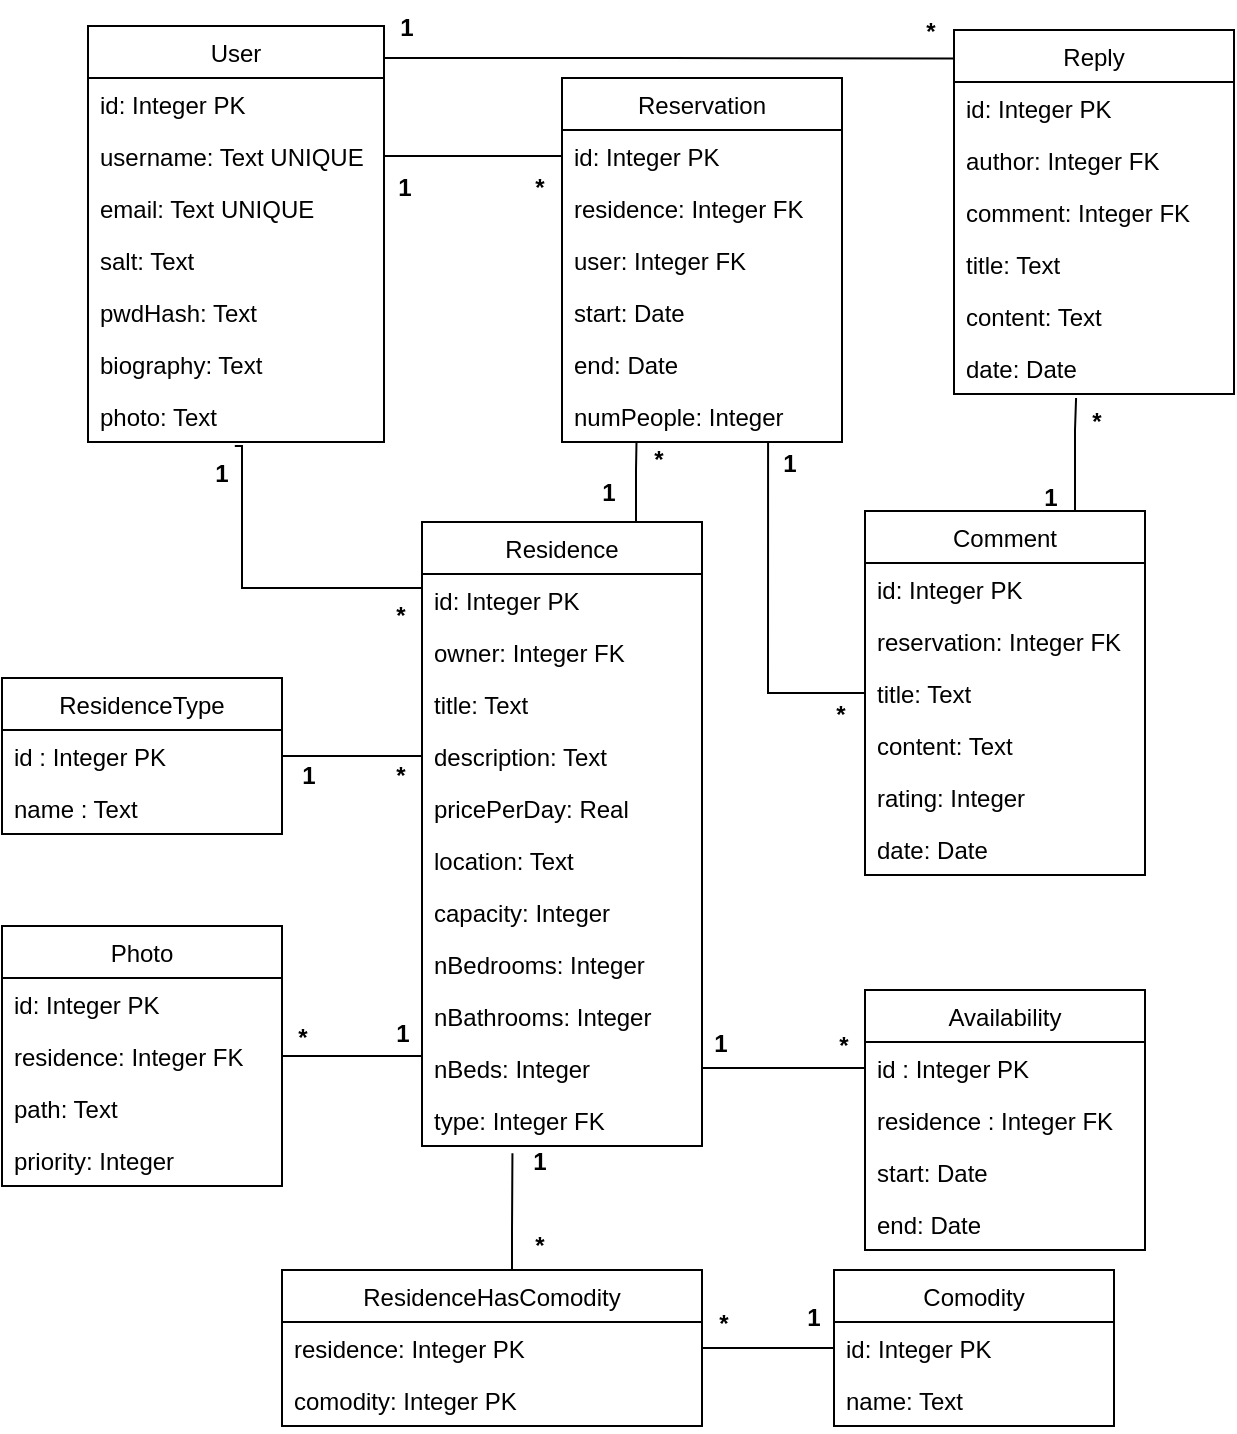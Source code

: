 <mxfile version="12.2.4" type="device" pages="1"><diagram id="iP0iWWese7woXahSP8J5" name="Page-1"><mxGraphModel dx="2858" dy="1039" grid="1" gridSize="10" guides="1" tooltips="1" connect="1" arrows="1" fold="1" page="1" pageScale="1" pageWidth="827" pageHeight="1169" math="0" shadow="0"><root><mxCell id="0"/><mxCell id="1" parent="0"/><mxCell id="IjF0ibLEr8Crs9VwbBaD-19" style="edgeStyle=orthogonalEdgeStyle;rounded=0;orthogonalLoop=1;jettySize=auto;html=1;entryX=0;entryY=0.078;entryDx=0;entryDy=0;entryPerimeter=0;endArrow=none;endFill=0;exitX=1.002;exitY=0.077;exitDx=0;exitDy=0;exitPerimeter=0;" edge="1" parent="1" source="5Inx0Mx50LOXE3vgJmMi-1" target="5Inx0Mx50LOXE3vgJmMi-112"><mxGeometry relative="1" as="geometry"/></mxCell><mxCell id="5Inx0Mx50LOXE3vgJmMi-1" value="User" style="swimlane;fontStyle=0;childLayout=stackLayout;horizontal=1;startSize=26;fillColor=none;horizontalStack=0;resizeParent=1;resizeParentMax=0;resizeLast=0;collapsible=1;marginBottom=0;" parent="1" vertex="1"><mxGeometry x="-20" y="118" width="148" height="208" as="geometry"/></mxCell><mxCell id="5Inx0Mx50LOXE3vgJmMi-2" value="id: Integer PK" style="text;strokeColor=none;fillColor=none;align=left;verticalAlign=top;spacingLeft=4;spacingRight=4;overflow=hidden;rotatable=0;points=[[0,0.5],[1,0.5]];portConstraint=eastwest;" parent="5Inx0Mx50LOXE3vgJmMi-1" vertex="1"><mxGeometry y="26" width="148" height="26" as="geometry"/></mxCell><mxCell id="5Inx0Mx50LOXE3vgJmMi-3" value="username: Text UNIQUE" style="text;strokeColor=none;fillColor=none;align=left;verticalAlign=top;spacingLeft=4;spacingRight=4;overflow=hidden;rotatable=0;points=[[0,0.5],[1,0.5]];portConstraint=eastwest;" parent="5Inx0Mx50LOXE3vgJmMi-1" vertex="1"><mxGeometry y="52" width="148" height="26" as="geometry"/></mxCell><mxCell id="5Inx0Mx50LOXE3vgJmMi-26" value="email: Text UNIQUE" style="text;strokeColor=none;fillColor=none;align=left;verticalAlign=top;spacingLeft=4;spacingRight=4;overflow=hidden;rotatable=0;points=[[0,0.5],[1,0.5]];portConstraint=eastwest;" parent="5Inx0Mx50LOXE3vgJmMi-1" vertex="1"><mxGeometry y="78" width="148" height="26" as="geometry"/></mxCell><mxCell id="5Inx0Mx50LOXE3vgJmMi-31" value="salt: Text" style="text;strokeColor=none;fillColor=none;align=left;verticalAlign=top;spacingLeft=4;spacingRight=4;overflow=hidden;rotatable=0;points=[[0,0.5],[1,0.5]];portConstraint=eastwest;" parent="5Inx0Mx50LOXE3vgJmMi-1" vertex="1"><mxGeometry y="104" width="148" height="26" as="geometry"/></mxCell><mxCell id="5Inx0Mx50LOXE3vgJmMi-4" value="pwdHash: Text" style="text;strokeColor=none;fillColor=none;align=left;verticalAlign=top;spacingLeft=4;spacingRight=4;overflow=hidden;rotatable=0;points=[[0,0.5],[1,0.5]];portConstraint=eastwest;" parent="5Inx0Mx50LOXE3vgJmMi-1" vertex="1"><mxGeometry y="130" width="148" height="26" as="geometry"/></mxCell><mxCell id="5Inx0Mx50LOXE3vgJmMi-79" value="biography: Text" style="text;strokeColor=none;fillColor=none;align=left;verticalAlign=top;spacingLeft=4;spacingRight=4;overflow=hidden;rotatable=0;points=[[0,0.5],[1,0.5]];portConstraint=eastwest;" parent="5Inx0Mx50LOXE3vgJmMi-1" vertex="1"><mxGeometry y="156" width="148" height="26" as="geometry"/></mxCell><mxCell id="5Inx0Mx50LOXE3vgJmMi-82" value="photo: Text" style="text;strokeColor=none;fillColor=none;align=left;verticalAlign=top;spacingLeft=4;spacingRight=4;overflow=hidden;rotatable=0;points=[[0,0.5],[1,0.5]];portConstraint=eastwest;" parent="5Inx0Mx50LOXE3vgJmMi-1" vertex="1"><mxGeometry y="182" width="148" height="26" as="geometry"/></mxCell><mxCell id="5Inx0Mx50LOXE3vgJmMi-5" value="Reservation" style="swimlane;fontStyle=0;childLayout=stackLayout;horizontal=1;startSize=26;fillColor=none;horizontalStack=0;resizeParent=1;resizeParentMax=0;resizeLast=0;collapsible=1;marginBottom=0;" parent="1" vertex="1"><mxGeometry x="217" y="144" width="140" height="182" as="geometry"/></mxCell><mxCell id="5Inx0Mx50LOXE3vgJmMi-6" value="id: Integer PK" style="text;strokeColor=none;fillColor=none;align=left;verticalAlign=top;spacingLeft=4;spacingRight=4;overflow=hidden;rotatable=0;points=[[0,0.5],[1,0.5]];portConstraint=eastwest;" parent="5Inx0Mx50LOXE3vgJmMi-5" vertex="1"><mxGeometry y="26" width="140" height="26" as="geometry"/></mxCell><mxCell id="5Inx0Mx50LOXE3vgJmMi-7" value="residence: Integer FK" style="text;strokeColor=none;fillColor=none;align=left;verticalAlign=top;spacingLeft=4;spacingRight=4;overflow=hidden;rotatable=0;points=[[0,0.5],[1,0.5]];portConstraint=eastwest;" parent="5Inx0Mx50LOXE3vgJmMi-5" vertex="1"><mxGeometry y="52" width="140" height="26" as="geometry"/></mxCell><mxCell id="5Inx0Mx50LOXE3vgJmMi-8" value="user: Integer FK" style="text;strokeColor=none;fillColor=none;align=left;verticalAlign=top;spacingLeft=4;spacingRight=4;overflow=hidden;rotatable=0;points=[[0,0.5],[1,0.5]];portConstraint=eastwest;" parent="5Inx0Mx50LOXE3vgJmMi-5" vertex="1"><mxGeometry y="78" width="140" height="26" as="geometry"/></mxCell><mxCell id="5Inx0Mx50LOXE3vgJmMi-32" value="start: Date" style="text;strokeColor=none;fillColor=none;align=left;verticalAlign=top;spacingLeft=4;spacingRight=4;overflow=hidden;rotatable=0;points=[[0,0.5],[1,0.5]];portConstraint=eastwest;" parent="5Inx0Mx50LOXE3vgJmMi-5" vertex="1"><mxGeometry y="104" width="140" height="26" as="geometry"/></mxCell><mxCell id="5Inx0Mx50LOXE3vgJmMi-33" value="end: Date" style="text;strokeColor=none;fillColor=none;align=left;verticalAlign=top;spacingLeft=4;spacingRight=4;overflow=hidden;rotatable=0;points=[[0,0.5],[1,0.5]];portConstraint=eastwest;" parent="5Inx0Mx50LOXE3vgJmMi-5" vertex="1"><mxGeometry y="130" width="140" height="26" as="geometry"/></mxCell><mxCell id="5Inx0Mx50LOXE3vgJmMi-34" value="numPeople: Integer" style="text;strokeColor=none;fillColor=none;align=left;verticalAlign=top;spacingLeft=4;spacingRight=4;overflow=hidden;rotatable=0;points=[[0,0.5],[1,0.5]];portConstraint=eastwest;" parent="5Inx0Mx50LOXE3vgJmMi-5" vertex="1"><mxGeometry y="156" width="140" height="26" as="geometry"/></mxCell><mxCell id="5Inx0Mx50LOXE3vgJmMi-84" style="edgeStyle=orthogonalEdgeStyle;rounded=0;orthogonalLoop=1;jettySize=auto;html=1;entryX=0.496;entryY=1.077;entryDx=0;entryDy=0;entryPerimeter=0;endArrow=none;endFill=0;exitX=0;exitY=0.5;exitDx=0;exitDy=0;" parent="1" source="5Inx0Mx50LOXE3vgJmMi-11" target="5Inx0Mx50LOXE3vgJmMi-82" edge="1"><mxGeometry relative="1" as="geometry"><Array as="points"><mxPoint x="57" y="399"/></Array></mxGeometry></mxCell><mxCell id="IjF0ibLEr8Crs9VwbBaD-2" style="edgeStyle=orthogonalEdgeStyle;rounded=0;orthogonalLoop=1;jettySize=auto;html=1;entryX=0.266;entryY=1.011;entryDx=0;entryDy=0;entryPerimeter=0;endArrow=none;endFill=0;" edge="1" parent="1" source="5Inx0Mx50LOXE3vgJmMi-10" target="5Inx0Mx50LOXE3vgJmMi-34"><mxGeometry relative="1" as="geometry"><Array as="points"><mxPoint x="254" y="340"/><mxPoint x="254" y="340"/></Array></mxGeometry></mxCell><mxCell id="5Inx0Mx50LOXE3vgJmMi-10" value="Residence" style="swimlane;fontStyle=0;childLayout=stackLayout;horizontal=1;startSize=26;fillColor=none;horizontalStack=0;resizeParent=1;resizeParentMax=0;resizeLast=0;collapsible=1;marginBottom=0;" parent="1" vertex="1"><mxGeometry x="147" y="366" width="140" height="312" as="geometry"/></mxCell><mxCell id="5Inx0Mx50LOXE3vgJmMi-11" value="id: Integer PK" style="text;strokeColor=none;fillColor=none;align=left;verticalAlign=top;spacingLeft=4;spacingRight=4;overflow=hidden;rotatable=0;points=[[0,0.5],[1,0.5]];portConstraint=eastwest;" parent="5Inx0Mx50LOXE3vgJmMi-10" vertex="1"><mxGeometry y="26" width="140" height="26" as="geometry"/></mxCell><mxCell id="5Inx0Mx50LOXE3vgJmMi-12" value="owner: Integer FK" style="text;strokeColor=none;fillColor=none;align=left;verticalAlign=top;spacingLeft=4;spacingRight=4;overflow=hidden;rotatable=0;points=[[0,0.5],[1,0.5]];portConstraint=eastwest;" parent="5Inx0Mx50LOXE3vgJmMi-10" vertex="1"><mxGeometry y="52" width="140" height="26" as="geometry"/></mxCell><mxCell id="5Inx0Mx50LOXE3vgJmMi-13" value="title: Text" style="text;strokeColor=none;fillColor=none;align=left;verticalAlign=top;spacingLeft=4;spacingRight=4;overflow=hidden;rotatable=0;points=[[0,0.5],[1,0.5]];portConstraint=eastwest;" parent="5Inx0Mx50LOXE3vgJmMi-10" vertex="1"><mxGeometry y="78" width="140" height="26" as="geometry"/></mxCell><mxCell id="5Inx0Mx50LOXE3vgJmMi-25" value="description: Text" style="text;strokeColor=none;fillColor=none;align=left;verticalAlign=top;spacingLeft=4;spacingRight=4;overflow=hidden;rotatable=0;points=[[0,0.5],[1,0.5]];portConstraint=eastwest;" parent="5Inx0Mx50LOXE3vgJmMi-10" vertex="1"><mxGeometry y="104" width="140" height="26" as="geometry"/></mxCell><mxCell id="5Inx0Mx50LOXE3vgJmMi-21" value="pricePerDay: Real" style="text;strokeColor=none;fillColor=none;align=left;verticalAlign=top;spacingLeft=4;spacingRight=4;overflow=hidden;rotatable=0;points=[[0,0.5],[1,0.5]];portConstraint=eastwest;" parent="5Inx0Mx50LOXE3vgJmMi-10" vertex="1"><mxGeometry y="130" width="140" height="26" as="geometry"/></mxCell><mxCell id="5Inx0Mx50LOXE3vgJmMi-22" value="location: Text" style="text;strokeColor=none;fillColor=none;align=left;verticalAlign=top;spacingLeft=4;spacingRight=4;overflow=hidden;rotatable=0;points=[[0,0.5],[1,0.5]];portConstraint=eastwest;" parent="5Inx0Mx50LOXE3vgJmMi-10" vertex="1"><mxGeometry y="156" width="140" height="26" as="geometry"/></mxCell><mxCell id="5Inx0Mx50LOXE3vgJmMi-24" value="capacity: Integer" style="text;strokeColor=none;fillColor=none;align=left;verticalAlign=top;spacingLeft=4;spacingRight=4;overflow=hidden;rotatable=0;points=[[0,0.5],[1,0.5]];portConstraint=eastwest;" parent="5Inx0Mx50LOXE3vgJmMi-10" vertex="1"><mxGeometry y="182" width="140" height="26" as="geometry"/></mxCell><mxCell id="5Inx0Mx50LOXE3vgJmMi-23" value="nBedrooms: Integer" style="text;strokeColor=none;fillColor=none;align=left;verticalAlign=top;spacingLeft=4;spacingRight=4;overflow=hidden;rotatable=0;points=[[0,0.5],[1,0.5]];portConstraint=eastwest;" parent="5Inx0Mx50LOXE3vgJmMi-10" vertex="1"><mxGeometry y="208" width="140" height="26" as="geometry"/></mxCell><mxCell id="5Inx0Mx50LOXE3vgJmMi-48" value="nBathrooms: Integer" style="text;strokeColor=none;fillColor=none;align=left;verticalAlign=top;spacingLeft=4;spacingRight=4;overflow=hidden;rotatable=0;points=[[0,0.5],[1,0.5]];portConstraint=eastwest;" parent="5Inx0Mx50LOXE3vgJmMi-10" vertex="1"><mxGeometry y="234" width="140" height="26" as="geometry"/></mxCell><mxCell id="5Inx0Mx50LOXE3vgJmMi-49" value="nBeds: Integer" style="text;strokeColor=none;fillColor=none;align=left;verticalAlign=top;spacingLeft=4;spacingRight=4;overflow=hidden;rotatable=0;points=[[0,0.5],[1,0.5]];portConstraint=eastwest;" parent="5Inx0Mx50LOXE3vgJmMi-10" vertex="1"><mxGeometry y="260" width="140" height="26" as="geometry"/></mxCell><mxCell id="5Inx0Mx50LOXE3vgJmMi-50" value="type: Integer FK" style="text;strokeColor=none;fillColor=none;align=left;verticalAlign=top;spacingLeft=4;spacingRight=4;overflow=hidden;rotatable=0;points=[[0,0.5],[1,0.5]];portConstraint=eastwest;" parent="5Inx0Mx50LOXE3vgJmMi-10" vertex="1"><mxGeometry y="286" width="140" height="26" as="geometry"/></mxCell><mxCell id="5Inx0Mx50LOXE3vgJmMi-14" value="Availability" style="swimlane;fontStyle=0;childLayout=stackLayout;horizontal=1;startSize=26;fillColor=none;horizontalStack=0;resizeParent=1;resizeParentMax=0;resizeLast=0;collapsible=1;marginBottom=0;" parent="1" vertex="1"><mxGeometry x="368.5" y="600" width="140" height="130" as="geometry"/></mxCell><mxCell id="5Inx0Mx50LOXE3vgJmMi-15" value="id : Integer PK" style="text;strokeColor=none;fillColor=none;align=left;verticalAlign=top;spacingLeft=4;spacingRight=4;overflow=hidden;rotatable=0;points=[[0,0.5],[1,0.5]];portConstraint=eastwest;" parent="5Inx0Mx50LOXE3vgJmMi-14" vertex="1"><mxGeometry y="26" width="140" height="26" as="geometry"/></mxCell><mxCell id="5Inx0Mx50LOXE3vgJmMi-18" value="residence : Integer FK" style="text;strokeColor=none;fillColor=none;align=left;verticalAlign=top;spacingLeft=4;spacingRight=4;overflow=hidden;rotatable=0;points=[[0,0.5],[1,0.5]];portConstraint=eastwest;" parent="5Inx0Mx50LOXE3vgJmMi-14" vertex="1"><mxGeometry y="52" width="140" height="26" as="geometry"/></mxCell><mxCell id="5Inx0Mx50LOXE3vgJmMi-16" value="start: Date" style="text;strokeColor=none;fillColor=none;align=left;verticalAlign=top;spacingLeft=4;spacingRight=4;overflow=hidden;rotatable=0;points=[[0,0.5],[1,0.5]];portConstraint=eastwest;" parent="5Inx0Mx50LOXE3vgJmMi-14" vertex="1"><mxGeometry y="78" width="140" height="26" as="geometry"/></mxCell><mxCell id="5Inx0Mx50LOXE3vgJmMi-17" value="end: Date" style="text;strokeColor=none;fillColor=none;align=left;verticalAlign=top;spacingLeft=4;spacingRight=4;overflow=hidden;rotatable=0;points=[[0,0.5],[1,0.5]];portConstraint=eastwest;" parent="5Inx0Mx50LOXE3vgJmMi-14" vertex="1"><mxGeometry y="104" width="140" height="26" as="geometry"/></mxCell><mxCell id="IjF0ibLEr8Crs9VwbBaD-13" style="edgeStyle=orthogonalEdgeStyle;rounded=0;orthogonalLoop=1;jettySize=auto;html=1;exitX=0.75;exitY=0;exitDx=0;exitDy=0;entryX=0.436;entryY=1.077;entryDx=0;entryDy=0;entryPerimeter=0;endArrow=none;endFill=0;" edge="1" parent="1" source="5Inx0Mx50LOXE3vgJmMi-27" target="5Inx0Mx50LOXE3vgJmMi-119"><mxGeometry relative="1" as="geometry"><Array as="points"><mxPoint x="474" y="320"/><mxPoint x="474" y="320"/></Array></mxGeometry></mxCell><mxCell id="5Inx0Mx50LOXE3vgJmMi-27" value="Comment" style="swimlane;fontStyle=0;childLayout=stackLayout;horizontal=1;startSize=26;fillColor=none;horizontalStack=0;resizeParent=1;resizeParentMax=0;resizeLast=0;collapsible=1;marginBottom=0;" parent="1" vertex="1"><mxGeometry x="368.5" y="360.5" width="140" height="182" as="geometry"/></mxCell><mxCell id="5Inx0Mx50LOXE3vgJmMi-28" value="id: Integer PK" style="text;strokeColor=none;fillColor=none;align=left;verticalAlign=top;spacingLeft=4;spacingRight=4;overflow=hidden;rotatable=0;points=[[0,0.5],[1,0.5]];portConstraint=eastwest;" parent="5Inx0Mx50LOXE3vgJmMi-27" vertex="1"><mxGeometry y="26" width="140" height="26" as="geometry"/></mxCell><mxCell id="5Inx0Mx50LOXE3vgJmMi-30" value="reservation: Integer FK" style="text;strokeColor=none;fillColor=none;align=left;verticalAlign=top;spacingLeft=4;spacingRight=4;overflow=hidden;rotatable=0;points=[[0,0.5],[1,0.5]];portConstraint=eastwest;" parent="5Inx0Mx50LOXE3vgJmMi-27" vertex="1"><mxGeometry y="52" width="140" height="26" as="geometry"/></mxCell><mxCell id="5Inx0Mx50LOXE3vgJmMi-35" value="title: Text" style="text;strokeColor=none;fillColor=none;align=left;verticalAlign=top;spacingLeft=4;spacingRight=4;overflow=hidden;rotatable=0;points=[[0,0.5],[1,0.5]];portConstraint=eastwest;" parent="5Inx0Mx50LOXE3vgJmMi-27" vertex="1"><mxGeometry y="78" width="140" height="26" as="geometry"/></mxCell><mxCell id="5Inx0Mx50LOXE3vgJmMi-36" value="content: Text" style="text;strokeColor=none;fillColor=none;align=left;verticalAlign=top;spacingLeft=4;spacingRight=4;overflow=hidden;rotatable=0;points=[[0,0.5],[1,0.5]];portConstraint=eastwest;" parent="5Inx0Mx50LOXE3vgJmMi-27" vertex="1"><mxGeometry y="104" width="140" height="26" as="geometry"/></mxCell><mxCell id="5Inx0Mx50LOXE3vgJmMi-37" value="rating: Integer" style="text;strokeColor=none;fillColor=none;align=left;verticalAlign=top;spacingLeft=4;spacingRight=4;overflow=hidden;rotatable=0;points=[[0,0.5],[1,0.5]];portConstraint=eastwest;" parent="5Inx0Mx50LOXE3vgJmMi-27" vertex="1"><mxGeometry y="130" width="140" height="26" as="geometry"/></mxCell><mxCell id="5Inx0Mx50LOXE3vgJmMi-38" value="date: Date" style="text;strokeColor=none;fillColor=none;align=left;verticalAlign=top;spacingLeft=4;spacingRight=4;overflow=hidden;rotatable=0;points=[[0,0.5],[1,0.5]];portConstraint=eastwest;" parent="5Inx0Mx50LOXE3vgJmMi-27" vertex="1"><mxGeometry y="156" width="140" height="26" as="geometry"/></mxCell><mxCell id="1BMxIGrok19aSOFd6MIy-2" style="edgeStyle=orthogonalEdgeStyle;rounded=0;orthogonalLoop=1;jettySize=auto;html=1;exitX=1;exitY=0.5;exitDx=0;exitDy=0;entryX=0;entryY=0.5;entryDx=0;entryDy=0;endArrow=none;endFill=0;" parent="1" source="5Inx0Mx50LOXE3vgJmMi-39" target="5Inx0Mx50LOXE3vgJmMi-49" edge="1"><mxGeometry relative="1" as="geometry"><Array as="points"><mxPoint x="147" y="633"/><mxPoint x="147" y="633"/></Array></mxGeometry></mxCell><mxCell id="5Inx0Mx50LOXE3vgJmMi-39" value="Photo" style="swimlane;fontStyle=0;childLayout=stackLayout;horizontal=1;startSize=26;fillColor=none;horizontalStack=0;resizeParent=1;resizeParentMax=0;resizeLast=0;collapsible=1;marginBottom=0;" parent="1" vertex="1"><mxGeometry x="-63" y="568" width="140" height="130" as="geometry"/></mxCell><mxCell id="5Inx0Mx50LOXE3vgJmMi-40" value="id: Integer PK" style="text;strokeColor=none;fillColor=none;align=left;verticalAlign=top;spacingLeft=4;spacingRight=4;overflow=hidden;rotatable=0;points=[[0,0.5],[1,0.5]];portConstraint=eastwest;" parent="5Inx0Mx50LOXE3vgJmMi-39" vertex="1"><mxGeometry y="26" width="140" height="26" as="geometry"/></mxCell><mxCell id="5Inx0Mx50LOXE3vgJmMi-41" value="residence: Integer FK" style="text;strokeColor=none;fillColor=none;align=left;verticalAlign=top;spacingLeft=4;spacingRight=4;overflow=hidden;rotatable=0;points=[[0,0.5],[1,0.5]];portConstraint=eastwest;" parent="5Inx0Mx50LOXE3vgJmMi-39" vertex="1"><mxGeometry y="52" width="140" height="26" as="geometry"/></mxCell><mxCell id="5Inx0Mx50LOXE3vgJmMi-42" value="path: Text" style="text;strokeColor=none;fillColor=none;align=left;verticalAlign=top;spacingLeft=4;spacingRight=4;overflow=hidden;rotatable=0;points=[[0,0.5],[1,0.5]];portConstraint=eastwest;" parent="5Inx0Mx50LOXE3vgJmMi-39" vertex="1"><mxGeometry y="78" width="140" height="26" as="geometry"/></mxCell><mxCell id="5Inx0Mx50LOXE3vgJmMi-47" value="priority: Integer" style="text;strokeColor=none;fillColor=none;align=left;verticalAlign=top;spacingLeft=4;spacingRight=4;overflow=hidden;rotatable=0;points=[[0,0.5],[1,0.5]];portConstraint=eastwest;" parent="5Inx0Mx50LOXE3vgJmMi-39" vertex="1"><mxGeometry y="104" width="140" height="26" as="geometry"/></mxCell><mxCell id="5Inx0Mx50LOXE3vgJmMi-51" value="Comodity" style="swimlane;fontStyle=0;childLayout=stackLayout;horizontal=1;startSize=26;fillColor=none;horizontalStack=0;resizeParent=1;resizeParentMax=0;resizeLast=0;collapsible=1;marginBottom=0;" parent="1" vertex="1"><mxGeometry x="353" y="740" width="140" height="78" as="geometry"/></mxCell><mxCell id="5Inx0Mx50LOXE3vgJmMi-52" value="id: Integer PK" style="text;strokeColor=none;fillColor=none;align=left;verticalAlign=top;spacingLeft=4;spacingRight=4;overflow=hidden;rotatable=0;points=[[0,0.5],[1,0.5]];portConstraint=eastwest;" parent="5Inx0Mx50LOXE3vgJmMi-51" vertex="1"><mxGeometry y="26" width="140" height="26" as="geometry"/></mxCell><mxCell id="5Inx0Mx50LOXE3vgJmMi-53" value="name: Text" style="text;strokeColor=none;fillColor=none;align=left;verticalAlign=top;spacingLeft=4;spacingRight=4;overflow=hidden;rotatable=0;points=[[0,0.5],[1,0.5]];portConstraint=eastwest;" parent="5Inx0Mx50LOXE3vgJmMi-51" vertex="1"><mxGeometry y="52" width="140" height="26" as="geometry"/></mxCell><mxCell id="5Inx0Mx50LOXE3vgJmMi-89" style="edgeStyle=orthogonalEdgeStyle;rounded=0;orthogonalLoop=1;jettySize=auto;html=1;entryX=0.323;entryY=1.138;entryDx=0;entryDy=0;entryPerimeter=0;endArrow=none;endFill=0;" parent="1" source="5Inx0Mx50LOXE3vgJmMi-59" target="5Inx0Mx50LOXE3vgJmMi-50" edge="1"><mxGeometry relative="1" as="geometry"><Array as="points"><mxPoint x="192" y="720"/><mxPoint x="192" y="720"/></Array></mxGeometry></mxCell><mxCell id="5Inx0Mx50LOXE3vgJmMi-59" value="ResidenceHasComodity" style="swimlane;fontStyle=0;childLayout=stackLayout;horizontal=1;startSize=26;fillColor=none;horizontalStack=0;resizeParent=1;resizeParentMax=0;resizeLast=0;collapsible=1;marginBottom=0;" parent="1" vertex="1"><mxGeometry x="77" y="740" width="210" height="78" as="geometry"/></mxCell><mxCell id="5Inx0Mx50LOXE3vgJmMi-60" value="residence: Integer PK" style="text;strokeColor=none;fillColor=none;align=left;verticalAlign=top;spacingLeft=4;spacingRight=4;overflow=hidden;rotatable=0;points=[[0,0.5],[1,0.5]];portConstraint=eastwest;" parent="5Inx0Mx50LOXE3vgJmMi-59" vertex="1"><mxGeometry y="26" width="210" height="26" as="geometry"/></mxCell><mxCell id="5Inx0Mx50LOXE3vgJmMi-61" value="comodity: Integer PK" style="text;strokeColor=none;fillColor=none;align=left;verticalAlign=top;spacingLeft=4;spacingRight=4;overflow=hidden;rotatable=0;points=[[0,0.5],[1,0.5]];portConstraint=eastwest;" parent="5Inx0Mx50LOXE3vgJmMi-59" vertex="1"><mxGeometry y="52" width="210" height="26" as="geometry"/></mxCell><mxCell id="5Inx0Mx50LOXE3vgJmMi-91" style="edgeStyle=orthogonalEdgeStyle;rounded=0;orthogonalLoop=1;jettySize=auto;html=1;exitX=1;exitY=0.5;exitDx=0;exitDy=0;entryX=0;entryY=0.5;entryDx=0;entryDy=0;endArrow=none;endFill=0;" parent="1" source="5Inx0Mx50LOXE3vgJmMi-60" target="5Inx0Mx50LOXE3vgJmMi-52" edge="1"><mxGeometry relative="1" as="geometry"/></mxCell><mxCell id="5Inx0Mx50LOXE3vgJmMi-94" value="1" style="text;align=center;fontStyle=1;verticalAlign=middle;spacingLeft=3;spacingRight=3;strokeColor=none;rotatable=0;points=[[0,0.5],[1,0.5]];portConstraint=eastwest;" parent="1" vertex="1"><mxGeometry x="196" y="672" width="20" height="26" as="geometry"/></mxCell><mxCell id="5Inx0Mx50LOXE3vgJmMi-95" value="*" style="text;align=center;fontStyle=1;verticalAlign=middle;spacingLeft=3;spacingRight=3;strokeColor=none;rotatable=0;points=[[0,0.5],[1,0.5]];portConstraint=eastwest;" parent="1" vertex="1"><mxGeometry x="196" y="714" width="20" height="26" as="geometry"/></mxCell><mxCell id="5Inx0Mx50LOXE3vgJmMi-96" value="*" style="text;align=center;fontStyle=1;verticalAlign=middle;spacingLeft=3;spacingRight=3;strokeColor=none;rotatable=0;points=[[0,0.5],[1,0.5]];portConstraint=eastwest;" parent="1" vertex="1"><mxGeometry x="288" y="753" width="20" height="26" as="geometry"/></mxCell><mxCell id="5Inx0Mx50LOXE3vgJmMi-97" value="1" style="text;align=center;fontStyle=1;verticalAlign=middle;spacingLeft=3;spacingRight=3;strokeColor=none;rotatable=0;points=[[0,0.5],[1,0.5]];portConstraint=eastwest;" parent="1" vertex="1"><mxGeometry x="333" y="750" width="20" height="26" as="geometry"/></mxCell><mxCell id="5Inx0Mx50LOXE3vgJmMi-98" value="*" style="text;align=center;fontStyle=1;verticalAlign=middle;spacingLeft=3;spacingRight=3;strokeColor=none;rotatable=0;points=[[0,0.5],[1,0.5]];portConstraint=eastwest;" parent="1" vertex="1"><mxGeometry x="77" y="610" width="21" height="26" as="geometry"/></mxCell><mxCell id="5Inx0Mx50LOXE3vgJmMi-99" value="1" style="text;align=center;fontStyle=1;verticalAlign=middle;spacingLeft=3;spacingRight=3;strokeColor=none;rotatable=0;points=[[0,0.5],[1,0.5]];portConstraint=eastwest;" parent="1" vertex="1"><mxGeometry x="127.5" y="608" width="20" height="26" as="geometry"/></mxCell><mxCell id="5Inx0Mx50LOXE3vgJmMi-103" value="*" style="text;align=center;fontStyle=1;verticalAlign=middle;spacingLeft=3;spacingRight=3;strokeColor=none;rotatable=0;points=[[0,0.5],[1,0.5]];portConstraint=eastwest;" parent="1" vertex="1"><mxGeometry x="347.5" y="614" width="21" height="26" as="geometry"/></mxCell><mxCell id="5Inx0Mx50LOXE3vgJmMi-104" value="1" style="text;align=center;fontStyle=1;verticalAlign=middle;spacingLeft=3;spacingRight=3;strokeColor=none;rotatable=0;points=[[0,0.5],[1,0.5]];portConstraint=eastwest;" parent="1" vertex="1"><mxGeometry x="286" y="613" width="21" height="26" as="geometry"/></mxCell><mxCell id="5Inx0Mx50LOXE3vgJmMi-105" value="1" style="text;align=center;fontStyle=1;verticalAlign=middle;spacingLeft=3;spacingRight=3;strokeColor=none;rotatable=0;points=[[0,0.5],[1,0.5]];portConstraint=eastwest;" parent="1" vertex="1"><mxGeometry x="230" y="337.5" width="21" height="26" as="geometry"/></mxCell><mxCell id="5Inx0Mx50LOXE3vgJmMi-106" value="*" style="text;align=center;fontStyle=1;verticalAlign=middle;spacingLeft=3;spacingRight=3;strokeColor=none;rotatable=0;points=[[0,0.5],[1,0.5]];portConstraint=eastwest;" parent="1" vertex="1"><mxGeometry x="255" y="321" width="21" height="26" as="geometry"/></mxCell><mxCell id="5Inx0Mx50LOXE3vgJmMi-108" value="1" style="text;align=center;fontStyle=1;verticalAlign=middle;spacingLeft=3;spacingRight=3;strokeColor=none;rotatable=0;points=[[0,0.5],[1,0.5]];portConstraint=eastwest;" parent="1" vertex="1"><mxGeometry x="128" y="185" width="21" height="26" as="geometry"/></mxCell><mxCell id="5Inx0Mx50LOXE3vgJmMi-112" value="Reply" style="swimlane;fontStyle=0;childLayout=stackLayout;horizontal=1;startSize=26;fillColor=none;horizontalStack=0;resizeParent=1;resizeParentMax=0;resizeLast=0;collapsible=1;marginBottom=0;" parent="1" vertex="1"><mxGeometry x="413" y="120" width="140" height="182" as="geometry"/></mxCell><mxCell id="5Inx0Mx50LOXE3vgJmMi-113" value="id: Integer PK" style="text;strokeColor=none;fillColor=none;align=left;verticalAlign=top;spacingLeft=4;spacingRight=4;overflow=hidden;rotatable=0;points=[[0,0.5],[1,0.5]];portConstraint=eastwest;" parent="5Inx0Mx50LOXE3vgJmMi-112" vertex="1"><mxGeometry y="26" width="140" height="26" as="geometry"/></mxCell><mxCell id="1BMxIGrok19aSOFd6MIy-3" value="author: Integer FK" style="text;strokeColor=none;fillColor=none;align=left;verticalAlign=top;spacingLeft=4;spacingRight=4;overflow=hidden;rotatable=0;points=[[0,0.5],[1,0.5]];portConstraint=eastwest;" parent="5Inx0Mx50LOXE3vgJmMi-112" vertex="1"><mxGeometry y="52" width="140" height="26" as="geometry"/></mxCell><mxCell id="5Inx0Mx50LOXE3vgJmMi-114" value="comment: Integer FK" style="text;strokeColor=none;fillColor=none;align=left;verticalAlign=top;spacingLeft=4;spacingRight=4;overflow=hidden;rotatable=0;points=[[0,0.5],[1,0.5]];portConstraint=eastwest;" parent="5Inx0Mx50LOXE3vgJmMi-112" vertex="1"><mxGeometry y="78" width="140" height="26" as="geometry"/></mxCell><mxCell id="5Inx0Mx50LOXE3vgJmMi-116" value="title: Text" style="text;strokeColor=none;fillColor=none;align=left;verticalAlign=top;spacingLeft=4;spacingRight=4;overflow=hidden;rotatable=0;points=[[0,0.5],[1,0.5]];portConstraint=eastwest;" parent="5Inx0Mx50LOXE3vgJmMi-112" vertex="1"><mxGeometry y="104" width="140" height="26" as="geometry"/></mxCell><mxCell id="5Inx0Mx50LOXE3vgJmMi-117" value="content: Text" style="text;strokeColor=none;fillColor=none;align=left;verticalAlign=top;spacingLeft=4;spacingRight=4;overflow=hidden;rotatable=0;points=[[0,0.5],[1,0.5]];portConstraint=eastwest;" parent="5Inx0Mx50LOXE3vgJmMi-112" vertex="1"><mxGeometry y="130" width="140" height="26" as="geometry"/></mxCell><mxCell id="5Inx0Mx50LOXE3vgJmMi-119" value="date: Date" style="text;strokeColor=none;fillColor=none;align=left;verticalAlign=top;spacingLeft=4;spacingRight=4;overflow=hidden;rotatable=0;points=[[0,0.5],[1,0.5]];portConstraint=eastwest;" parent="5Inx0Mx50LOXE3vgJmMi-112" vertex="1"><mxGeometry y="156" width="140" height="26" as="geometry"/></mxCell><mxCell id="5Inx0Mx50LOXE3vgJmMi-122" value="*" style="text;align=center;fontStyle=1;verticalAlign=middle;spacingLeft=3;spacingRight=3;strokeColor=none;rotatable=0;points=[[0,0.5],[1,0.5]];portConstraint=eastwest;" parent="1" vertex="1"><mxGeometry x="126" y="399" width="21" height="26" as="geometry"/></mxCell><mxCell id="5Inx0Mx50LOXE3vgJmMi-123" value="1" style="text;align=center;fontStyle=1;verticalAlign=middle;spacingLeft=3;spacingRight=3;strokeColor=none;rotatable=0;points=[[0,0.5],[1,0.5]];portConstraint=eastwest;" parent="1" vertex="1"><mxGeometry x="36.5" y="328" width="21" height="26" as="geometry"/></mxCell><mxCell id="1BMxIGrok19aSOFd6MIy-7" value="ResidenceType" style="swimlane;fontStyle=0;childLayout=stackLayout;horizontal=1;startSize=26;fillColor=none;horizontalStack=0;resizeParent=1;resizeParentMax=0;resizeLast=0;collapsible=1;marginBottom=0;" parent="1" vertex="1"><mxGeometry x="-63" y="444" width="140" height="78" as="geometry"/></mxCell><mxCell id="1BMxIGrok19aSOFd6MIy-8" value="id : Integer PK" style="text;strokeColor=none;fillColor=none;align=left;verticalAlign=top;spacingLeft=4;spacingRight=4;overflow=hidden;rotatable=0;points=[[0,0.5],[1,0.5]];portConstraint=eastwest;" parent="1BMxIGrok19aSOFd6MIy-7" vertex="1"><mxGeometry y="26" width="140" height="26" as="geometry"/></mxCell><mxCell id="1BMxIGrok19aSOFd6MIy-9" value="name : Text" style="text;strokeColor=none;fillColor=none;align=left;verticalAlign=top;spacingLeft=4;spacingRight=4;overflow=hidden;rotatable=0;points=[[0,0.5],[1,0.5]];portConstraint=eastwest;" parent="1BMxIGrok19aSOFd6MIy-7" vertex="1"><mxGeometry y="52" width="140" height="26" as="geometry"/></mxCell><mxCell id="1BMxIGrok19aSOFd6MIy-12" style="edgeStyle=orthogonalEdgeStyle;rounded=0;orthogonalLoop=1;jettySize=auto;html=1;exitX=0;exitY=0.5;exitDx=0;exitDy=0;entryX=1;entryY=0.5;entryDx=0;entryDy=0;endArrow=none;endFill=0;" parent="1" source="5Inx0Mx50LOXE3vgJmMi-25" target="1BMxIGrok19aSOFd6MIy-8" edge="1"><mxGeometry relative="1" as="geometry"/></mxCell><mxCell id="1BMxIGrok19aSOFd6MIy-13" value="*" style="text;align=center;fontStyle=1;verticalAlign=middle;spacingLeft=3;spacingRight=3;strokeColor=none;rotatable=0;points=[[0,0.5],[1,0.5]];portConstraint=eastwest;" parent="1" vertex="1"><mxGeometry x="126" y="479" width="21" height="26" as="geometry"/></mxCell><mxCell id="1BMxIGrok19aSOFd6MIy-14" value="1" style="text;align=center;fontStyle=1;verticalAlign=middle;spacingLeft=3;spacingRight=3;strokeColor=none;rotatable=0;points=[[0,0.5],[1,0.5]];portConstraint=eastwest;" parent="1" vertex="1"><mxGeometry x="80" y="479" width="21" height="26" as="geometry"/></mxCell><mxCell id="IjF0ibLEr8Crs9VwbBaD-5" style="edgeStyle=orthogonalEdgeStyle;rounded=0;orthogonalLoop=1;jettySize=auto;html=1;exitX=0.736;exitY=1;exitDx=0;exitDy=0;entryX=0;entryY=0.5;entryDx=0;entryDy=0;endArrow=none;endFill=0;exitPerimeter=0;" edge="1" parent="1" source="5Inx0Mx50LOXE3vgJmMi-34" target="5Inx0Mx50LOXE3vgJmMi-35"><mxGeometry relative="1" as="geometry"/></mxCell><mxCell id="IjF0ibLEr8Crs9VwbBaD-6" value="*" style="text;align=center;fontStyle=1;verticalAlign=middle;spacingLeft=3;spacingRight=3;strokeColor=none;rotatable=0;points=[[0,0.5],[1,0.5]];portConstraint=eastwest;" vertex="1" parent="1"><mxGeometry x="346" y="448.5" width="21" height="26" as="geometry"/></mxCell><mxCell id="IjF0ibLEr8Crs9VwbBaD-7" value="1" style="text;align=center;fontStyle=1;verticalAlign=middle;spacingLeft=3;spacingRight=3;strokeColor=none;rotatable=0;points=[[0,0.5],[1,0.5]];portConstraint=eastwest;" vertex="1" parent="1"><mxGeometry x="319.5" y="323" width="23" height="26" as="geometry"/></mxCell><mxCell id="IjF0ibLEr8Crs9VwbBaD-14" style="edgeStyle=orthogonalEdgeStyle;rounded=0;orthogonalLoop=1;jettySize=auto;html=1;entryX=1;entryY=0.5;entryDx=0;entryDy=0;endArrow=none;endFill=0;" edge="1" parent="1" source="5Inx0Mx50LOXE3vgJmMi-15" target="5Inx0Mx50LOXE3vgJmMi-49"><mxGeometry relative="1" as="geometry"/></mxCell><mxCell id="IjF0ibLEr8Crs9VwbBaD-17" style="edgeStyle=orthogonalEdgeStyle;rounded=0;orthogonalLoop=1;jettySize=auto;html=1;exitX=1;exitY=0.5;exitDx=0;exitDy=0;endArrow=none;endFill=0;entryX=0;entryY=0.5;entryDx=0;entryDy=0;" edge="1" parent="1" source="5Inx0Mx50LOXE3vgJmMi-3" target="5Inx0Mx50LOXE3vgJmMi-6"><mxGeometry relative="1" as="geometry"><mxPoint x="200" y="190" as="targetPoint"/></mxGeometry></mxCell><mxCell id="IjF0ibLEr8Crs9VwbBaD-18" value="*" style="text;align=center;fontStyle=1;verticalAlign=middle;spacingLeft=3;spacingRight=3;strokeColor=none;rotatable=0;points=[[0,0.5],[1,0.5]];portConstraint=eastwest;" vertex="1" parent="1"><mxGeometry x="195.5" y="185" width="21" height="26" as="geometry"/></mxCell><mxCell id="IjF0ibLEr8Crs9VwbBaD-20" value="1" style="text;align=center;fontStyle=1;verticalAlign=middle;spacingLeft=3;spacingRight=3;strokeColor=none;rotatable=0;points=[[0,0.5],[1,0.5]];portConstraint=eastwest;" vertex="1" parent="1"><mxGeometry x="450" y="340" width="23" height="26" as="geometry"/></mxCell><mxCell id="IjF0ibLEr8Crs9VwbBaD-21" value="*" style="text;align=center;fontStyle=1;verticalAlign=middle;spacingLeft=3;spacingRight=3;strokeColor=none;rotatable=0;points=[[0,0.5],[1,0.5]];portConstraint=eastwest;" vertex="1" parent="1"><mxGeometry x="473" y="302" width="23" height="26" as="geometry"/></mxCell><mxCell id="IjF0ibLEr8Crs9VwbBaD-22" value="1" style="text;align=center;fontStyle=1;verticalAlign=middle;spacingLeft=3;spacingRight=3;strokeColor=none;rotatable=0;points=[[0,0.5],[1,0.5]];portConstraint=eastwest;" vertex="1" parent="1"><mxGeometry x="128" y="105" width="23" height="26" as="geometry"/></mxCell><mxCell id="IjF0ibLEr8Crs9VwbBaD-23" value="*" style="text;align=center;fontStyle=1;verticalAlign=middle;spacingLeft=3;spacingRight=3;strokeColor=none;rotatable=0;points=[[0,0.5],[1,0.5]];portConstraint=eastwest;" vertex="1" parent="1"><mxGeometry x="390" y="107" width="23" height="26" as="geometry"/></mxCell></root></mxGraphModel></diagram></mxfile>